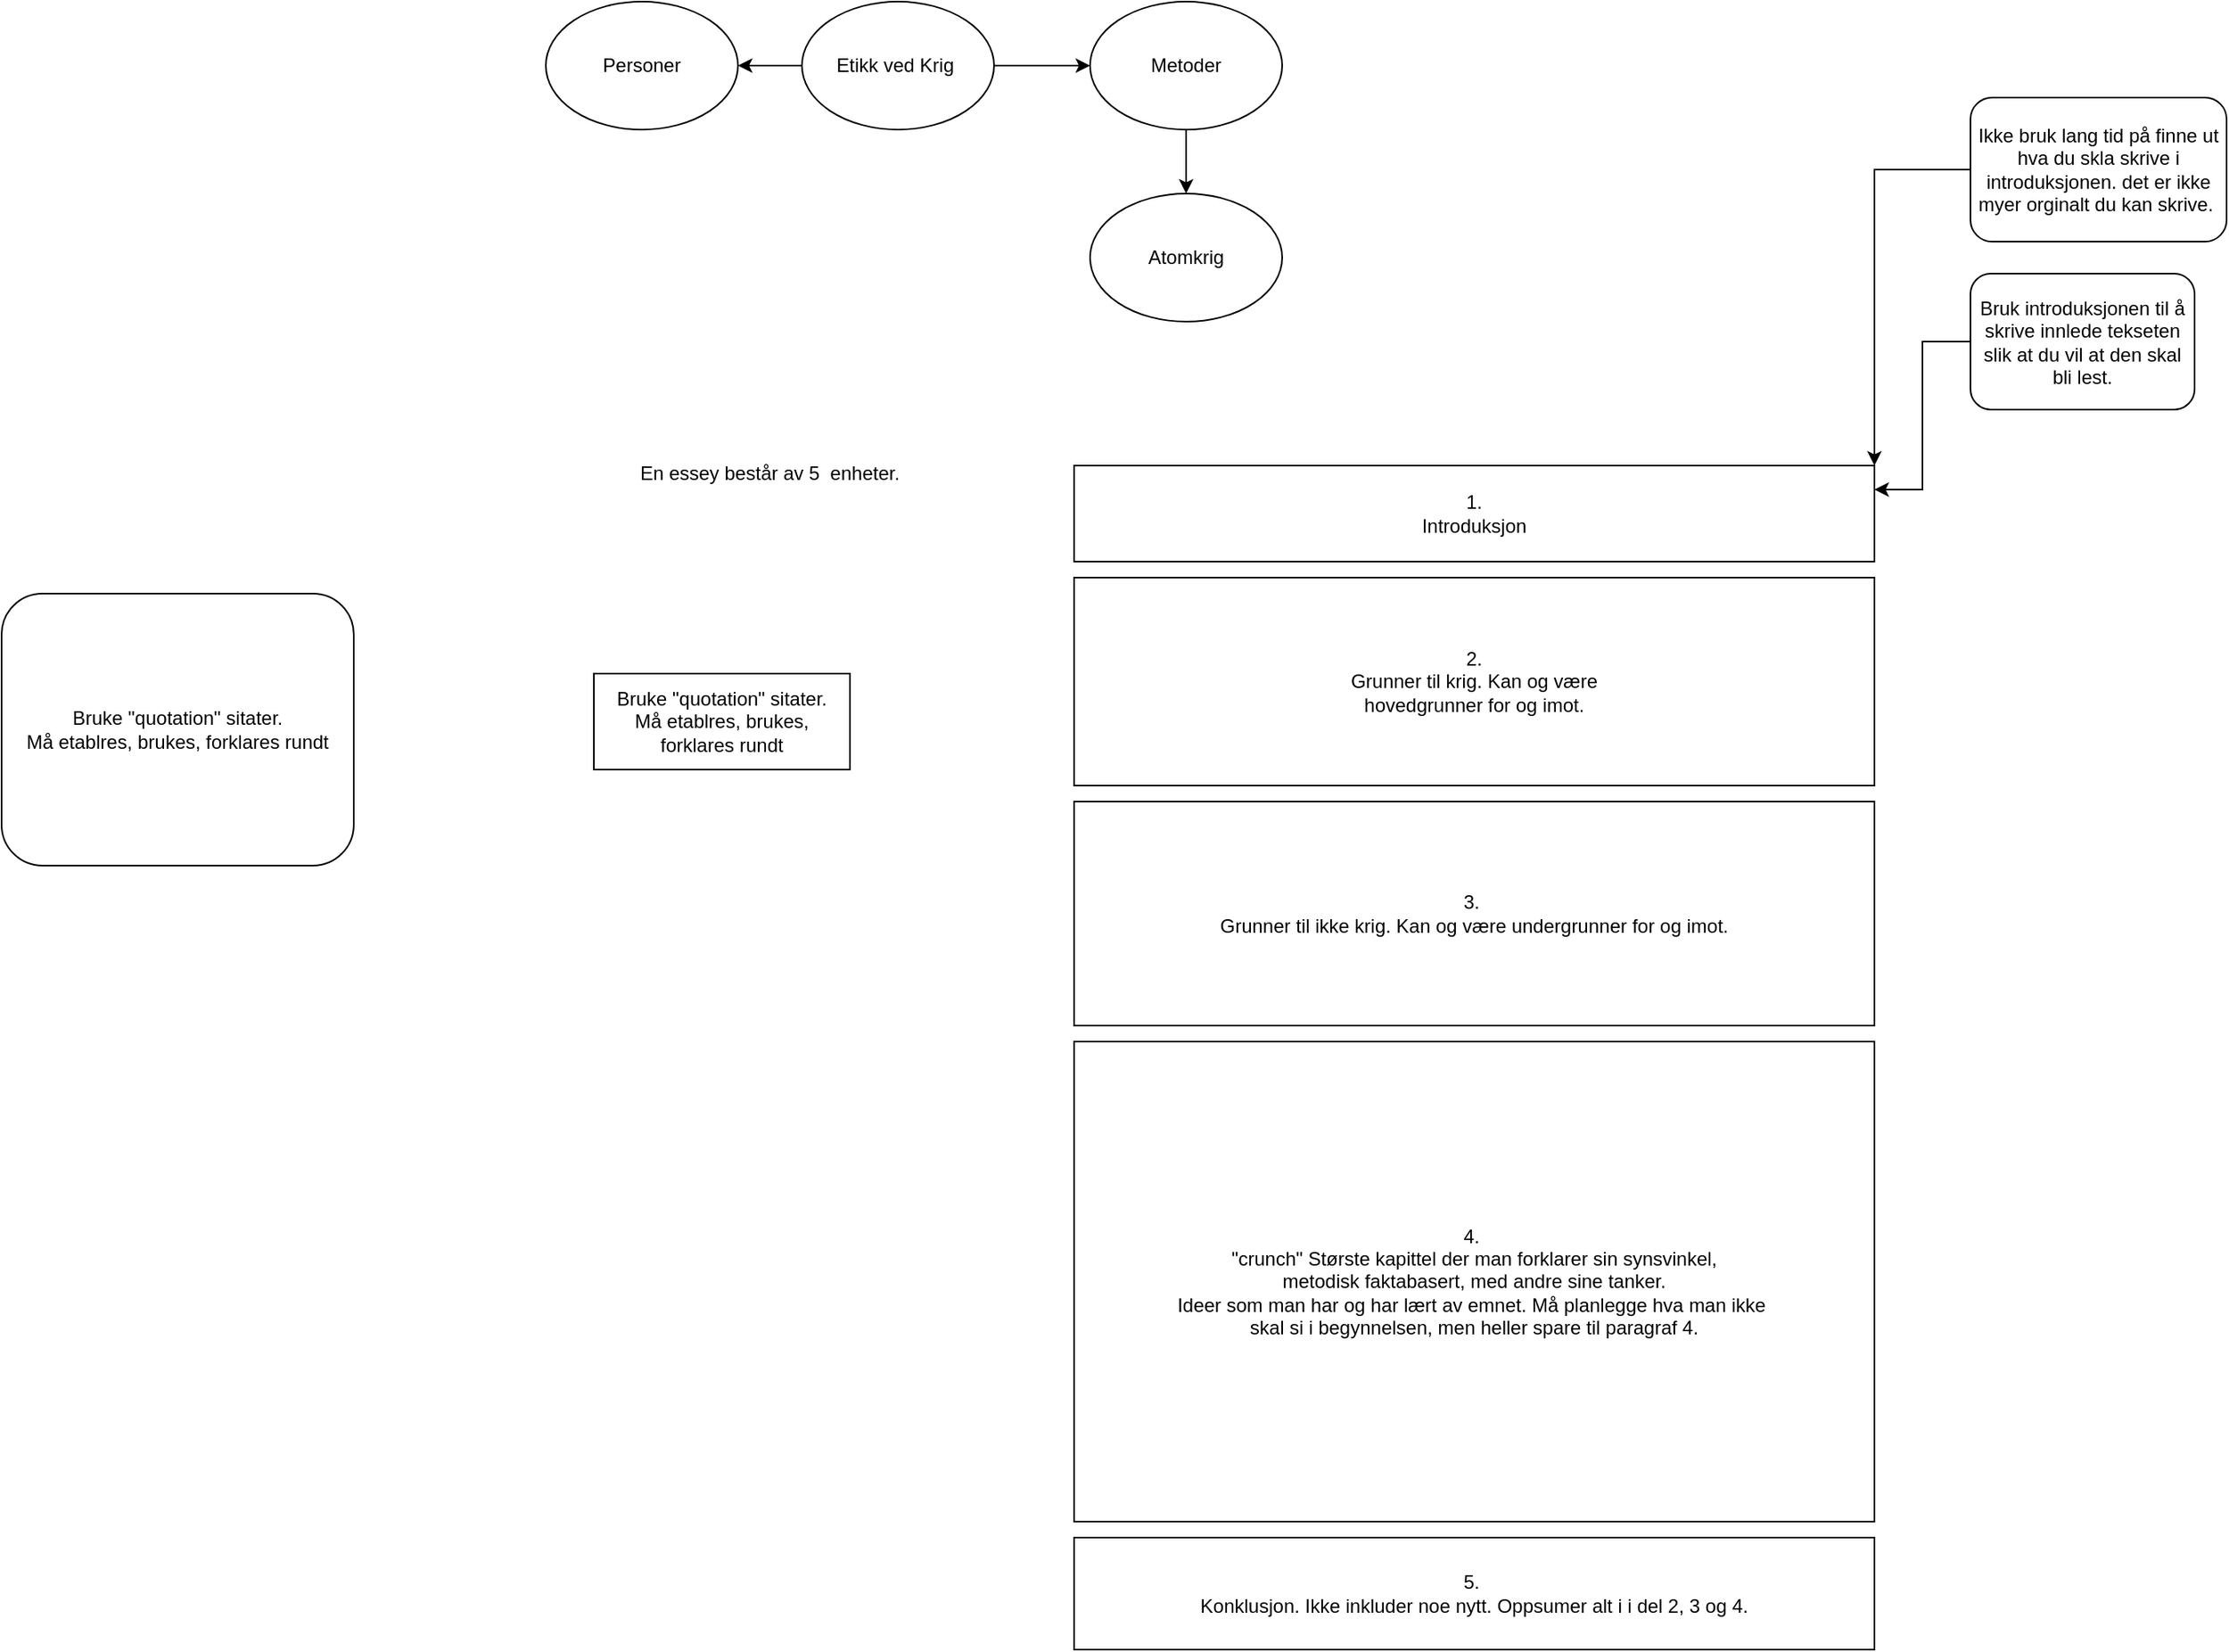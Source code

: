 <mxfile version="14.3.1" type="github">
  <diagram id="W-XjO6lS5ifQV8LYXLU5" name="Page-1">
    <mxGraphModel dx="2489" dy="762" grid="1" gridSize="10" guides="1" tooltips="1" connect="1" arrows="1" fold="1" page="1" pageScale="1" pageWidth="827" pageHeight="1169" math="0" shadow="0">
      <root>
        <mxCell id="0" />
        <mxCell id="1" parent="0" />
        <mxCell id="VRuH1pvmXJRrElLr02zH-1" value="" style="edgeStyle=orthogonalEdgeStyle;rounded=0;orthogonalLoop=1;jettySize=auto;html=1;" parent="1" source="MudVOC_LyHgyW86bBqMA-3" target="MudVOC_LyHgyW86bBqMA-4" edge="1">
          <mxGeometry relative="1" as="geometry" />
        </mxCell>
        <mxCell id="VRuH1pvmXJRrElLr02zH-2" value="" style="edgeStyle=orthogonalEdgeStyle;rounded=0;orthogonalLoop=1;jettySize=auto;html=1;" parent="1" source="MudVOC_LyHgyW86bBqMA-3" target="MudVOC_LyHgyW86bBqMA-6" edge="1">
          <mxGeometry relative="1" as="geometry" />
        </mxCell>
        <mxCell id="MudVOC_LyHgyW86bBqMA-3" value="Etikk ved Krig&amp;nbsp;" style="ellipse;whiteSpace=wrap;html=1;" parent="1" vertex="1">
          <mxGeometry x="170" y="350" width="120" height="80" as="geometry" />
        </mxCell>
        <mxCell id="MudVOC_LyHgyW86bBqMA-4" value="Personer" style="ellipse;whiteSpace=wrap;html=1;" parent="1" vertex="1">
          <mxGeometry x="10" y="350" width="120" height="80" as="geometry" />
        </mxCell>
        <mxCell id="VRuH1pvmXJRrElLr02zH-3" value="" style="edgeStyle=orthogonalEdgeStyle;rounded=0;orthogonalLoop=1;jettySize=auto;html=1;" parent="1" source="MudVOC_LyHgyW86bBqMA-6" target="MudVOC_LyHgyW86bBqMA-8" edge="1">
          <mxGeometry relative="1" as="geometry" />
        </mxCell>
        <mxCell id="MudVOC_LyHgyW86bBqMA-6" value="Metoder" style="ellipse;whiteSpace=wrap;html=1;" parent="1" vertex="1">
          <mxGeometry x="350" y="350" width="120" height="80" as="geometry" />
        </mxCell>
        <mxCell id="MudVOC_LyHgyW86bBqMA-8" value="Atomkrig" style="ellipse;whiteSpace=wrap;html=1;" parent="1" vertex="1">
          <mxGeometry x="350" y="470" width="120" height="80" as="geometry" />
        </mxCell>
        <mxCell id="4cT1354pfiAyZwbUqg14-1" value="En essey består av 5&amp;nbsp; enheter." style="text;html=1;strokeColor=none;fillColor=none;align=center;verticalAlign=middle;whiteSpace=wrap;rounded=0;" vertex="1" parent="1">
          <mxGeometry x="40" y="590" width="220" height="110" as="geometry" />
        </mxCell>
        <mxCell id="4cT1354pfiAyZwbUqg14-2" value="1.&lt;br&gt;Introduksjon" style="rounded=0;whiteSpace=wrap;html=1;" vertex="1" parent="1">
          <mxGeometry x="340" y="640" width="500" height="60" as="geometry" />
        </mxCell>
        <mxCell id="4cT1354pfiAyZwbUqg14-3" value="5.&amp;nbsp;&lt;br&gt;Konklusjon. Ikke inkluder noe nytt. Oppsumer alt i i del 2, 3 og 4." style="rounded=0;whiteSpace=wrap;html=1;" vertex="1" parent="1">
          <mxGeometry x="340" y="1310" width="500" height="70" as="geometry" />
        </mxCell>
        <mxCell id="4cT1354pfiAyZwbUqg14-4" value="2.&lt;br&gt;Grunner til krig. Kan og være &lt;br&gt;hovedgrunner for og imot." style="rounded=0;whiteSpace=wrap;html=1;" vertex="1" parent="1">
          <mxGeometry x="340" y="710" width="500" height="130" as="geometry" />
        </mxCell>
        <mxCell id="4cT1354pfiAyZwbUqg14-6" value="3.&amp;nbsp;&lt;br&gt;Grunner til ikke krig. Kan og være undergrunner for og imot." style="rounded=0;whiteSpace=wrap;html=1;" vertex="1" parent="1">
          <mxGeometry x="340" y="850" width="500" height="140" as="geometry" />
        </mxCell>
        <mxCell id="4cT1354pfiAyZwbUqg14-7" value="4.&amp;nbsp;&lt;br&gt;&quot;crunch&quot; Største kapittel der man forklarer sin synsvinkel, &lt;br&gt;metodisk faktabasert, med andre sine tanker.&lt;br&gt;Ideer som man har og har lært av emnet. Må planlegge hva man ikke&amp;nbsp;&lt;br&gt;skal si i begynnelsen, men heller spare til paragraf 4." style="rounded=0;whiteSpace=wrap;html=1;" vertex="1" parent="1">
          <mxGeometry x="340" y="1000" width="500" height="300" as="geometry" />
        </mxCell>
        <mxCell id="4cT1354pfiAyZwbUqg14-9" value="Bruke &quot;quotation&quot; sitater.&lt;br&gt;Må etablres, brukes, forklares rundt" style="rounded=1;whiteSpace=wrap;html=1;" vertex="1" parent="1">
          <mxGeometry x="-330" y="720" width="220" height="170" as="geometry" />
        </mxCell>
        <mxCell id="4cT1354pfiAyZwbUqg14-10" value="Bruke &quot;quotation&quot; sitater.&lt;br&gt;Må etablres, brukes, forklares rundt" style="whiteSpace=wrap;html=1;" vertex="1" parent="1">
          <mxGeometry x="40" y="770" width="160" height="60" as="geometry" />
        </mxCell>
        <mxCell id="4cT1354pfiAyZwbUqg14-12" style="edgeStyle=orthogonalEdgeStyle;rounded=0;orthogonalLoop=1;jettySize=auto;html=1;entryX=1;entryY=0;entryDx=0;entryDy=0;" edge="1" parent="1" source="4cT1354pfiAyZwbUqg14-11" target="4cT1354pfiAyZwbUqg14-2">
          <mxGeometry relative="1" as="geometry" />
        </mxCell>
        <mxCell id="4cT1354pfiAyZwbUqg14-11" value="Ikke bruk lang tid på finne ut hva du skla skrive i introduksjonen. det er ikke myer orginalt du kan skrive.&amp;nbsp;" style="rounded=1;whiteSpace=wrap;html=1;" vertex="1" parent="1">
          <mxGeometry x="900" y="410" width="160" height="90" as="geometry" />
        </mxCell>
        <mxCell id="4cT1354pfiAyZwbUqg14-15" style="edgeStyle=orthogonalEdgeStyle;rounded=0;orthogonalLoop=1;jettySize=auto;html=1;entryX=1;entryY=0.25;entryDx=0;entryDy=0;" edge="1" parent="1" source="4cT1354pfiAyZwbUqg14-14" target="4cT1354pfiAyZwbUqg14-2">
          <mxGeometry relative="1" as="geometry" />
        </mxCell>
        <mxCell id="4cT1354pfiAyZwbUqg14-14" value="Bruk introduksjonen til å skrive innlede tekseten slik at du vil at den skal bli lest." style="rounded=1;whiteSpace=wrap;html=1;" vertex="1" parent="1">
          <mxGeometry x="900" y="520" width="140" height="85" as="geometry" />
        </mxCell>
      </root>
    </mxGraphModel>
  </diagram>
</mxfile>
